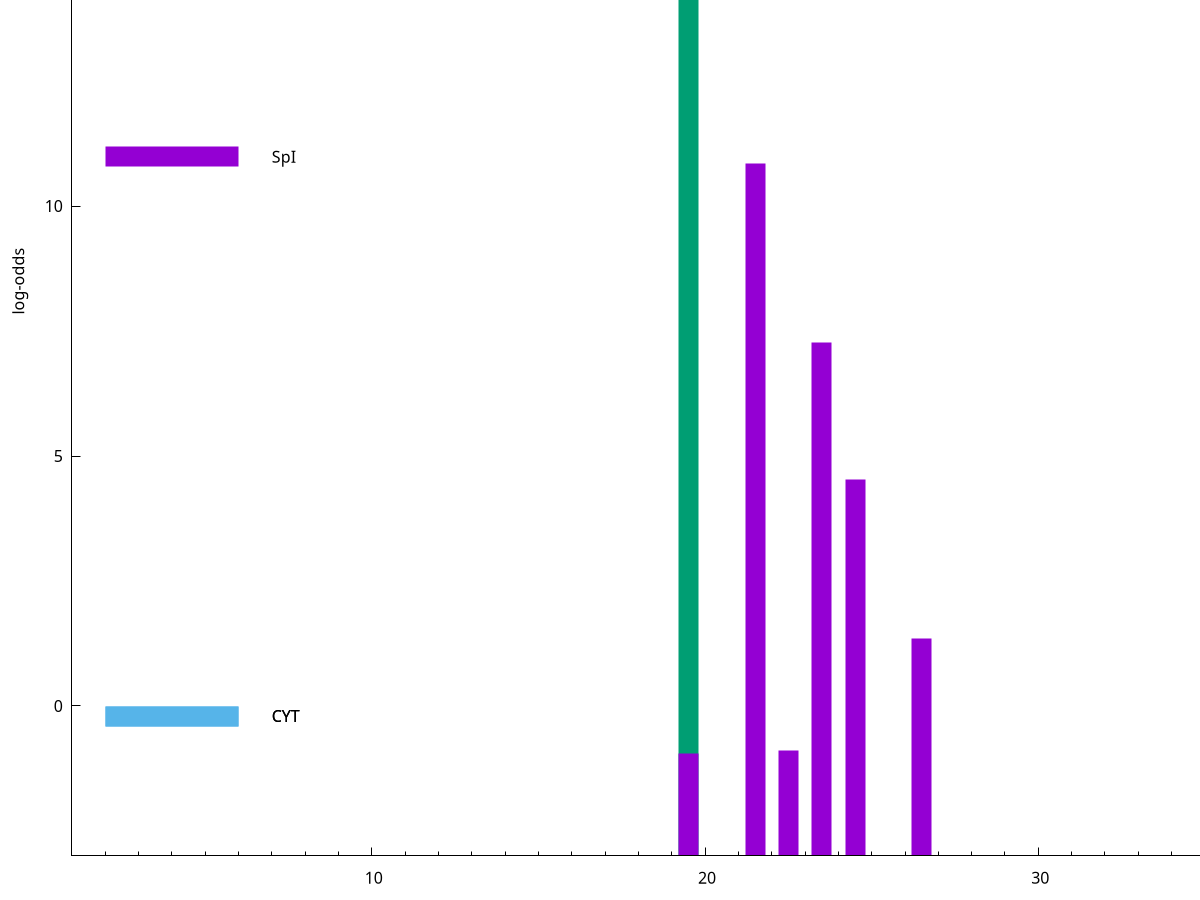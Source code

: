 set title "LipoP predictions for SRR5666568.gff"
set size 2., 1.4
set xrange [1:70] 
set mxtics 10
set yrange [-3:20]
set y2range [0:23]
set ylabel "log-odds"
set term postscript eps color solid "Helvetica" 30
set output "SRR5666568.gff525.eps"
set arrow from 2,18.7905 to 6,18.7905 nohead lt 2 lw 20
set label "SpII" at 7,18.7905
set arrow from 2,10.9892 to 6,10.9892 nohead lt 1 lw 20
set label "SpI" at 7,10.9892
set arrow from 2,-0.200913 to 6,-0.200913 nohead lt 3 lw 20
set label "CYT" at 7,-0.200913
set arrow from 2,-0.200913 to 6,-0.200913 nohead lt 3 lw 20
set label "CYT" at 7,-0.200913
set arrow from 2,18.7905 to 6,18.7905 nohead lt 2 lw 20
set label "SpII" at 7,18.7905
# NOTE: The scores below are the log-odds scores with the threshold
# NOTE: subtracted (a hack to make gnuplot make the histogram all
# NOTE: look nice).
plot "-" axes x1y2 title "" with impulses lt 2 lw 20, "-" axes x1y2 title "" with impulses lt 1 lw 20
19.500000 21.790500
e
21.500000 13.855000
23.500000 10.263960
24.500000 7.526290
26.500000 4.348270
22.500000 2.113204
19.500000 2.046491
e
exit
